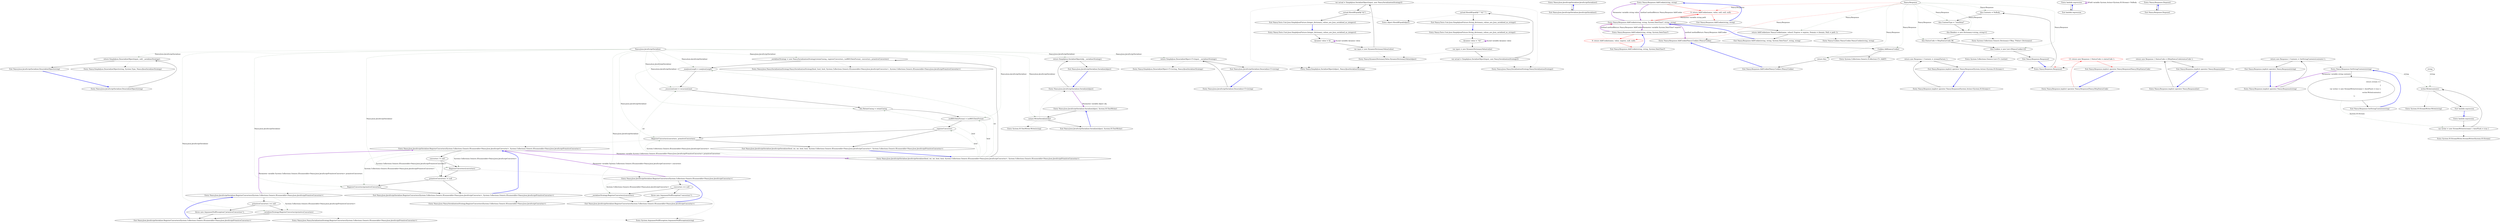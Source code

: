 digraph  {
n47 [label="Nancy.Json.JavaScriptSerializer", span=""];
n0 [cluster="Nancy.Json.JavaScriptSerializer.JavaScriptSerializer()", label="Entry Nancy.Json.JavaScriptSerializer.JavaScriptSerializer()", span="55-55"];
n1 [cluster="Nancy.Json.JavaScriptSerializer.JavaScriptSerializer()", label="Exit Nancy.Json.JavaScriptSerializer.JavaScriptSerializer()", span="55-55"];
n2 [cluster="Nancy.Json.JavaScriptSerializer.JavaScriptSerializer(bool, int, int, bool, bool, System.Collections.Generic.IEnumerable<Nancy.Json.JavaScriptConverter>, System.Collections.Generic.IEnumerable<Nancy.Json.JavaScriptPrimitiveConverter>)", label="Entry Nancy.Json.JavaScriptSerializer.JavaScriptSerializer(bool, int, int, bool, bool, System.Collections.Generic.IEnumerable<Nancy.Json.JavaScriptConverter>, System.Collections.Generic.IEnumerable<Nancy.Json.JavaScriptPrimitiveConverter>)", span="61-61"];
n3 [cluster="Nancy.Json.JavaScriptSerializer.JavaScriptSerializer(bool, int, int, bool, bool, System.Collections.Generic.IEnumerable<Nancy.Json.JavaScriptConverter>, System.Collections.Generic.IEnumerable<Nancy.Json.JavaScriptPrimitiveConverter>)", label="_serializerStrategy = new NancySerializationStrategy(retainCasing, registerConverters, iso8601DateFormat, converters, primitiveConverters)", span="63-63"];
n4 [cluster="Nancy.Json.JavaScriptSerializer.JavaScriptSerializer(bool, int, int, bool, bool, System.Collections.Generic.IEnumerable<Nancy.Json.JavaScriptConverter>, System.Collections.Generic.IEnumerable<Nancy.Json.JavaScriptPrimitiveConverter>)", label="_maxJsonLength = maxJsonLength", span="64-64"];
n5 [cluster="Nancy.Json.JavaScriptSerializer.JavaScriptSerializer(bool, int, int, bool, bool, System.Collections.Generic.IEnumerable<Nancy.Json.JavaScriptConverter>, System.Collections.Generic.IEnumerable<Nancy.Json.JavaScriptPrimitiveConverter>)", label="_recursionLimit = recursionLimit", span="65-65"];
n6 [cluster="Nancy.Json.JavaScriptSerializer.JavaScriptSerializer(bool, int, int, bool, bool, System.Collections.Generic.IEnumerable<Nancy.Json.JavaScriptConverter>, System.Collections.Generic.IEnumerable<Nancy.Json.JavaScriptPrimitiveConverter>)", label="this.RetainCasing = retainCasing", span="67-67"];
n7 [cluster="Nancy.Json.JavaScriptSerializer.JavaScriptSerializer(bool, int, int, bool, bool, System.Collections.Generic.IEnumerable<Nancy.Json.JavaScriptConverter>, System.Collections.Generic.IEnumerable<Nancy.Json.JavaScriptPrimitiveConverter>)", label="_iso8601DateFormat = iso8601DateFormat", span="69-69"];
n8 [cluster="Nancy.Json.JavaScriptSerializer.JavaScriptSerializer(bool, int, int, bool, bool, System.Collections.Generic.IEnumerable<Nancy.Json.JavaScriptConverter>, System.Collections.Generic.IEnumerable<Nancy.Json.JavaScriptPrimitiveConverter>)", label=registerConverters, span="71-71"];
n9 [cluster="Nancy.Json.JavaScriptSerializer.JavaScriptSerializer(bool, int, int, bool, bool, System.Collections.Generic.IEnumerable<Nancy.Json.JavaScriptConverter>, System.Collections.Generic.IEnumerable<Nancy.Json.JavaScriptPrimitiveConverter>)", label="RegisterConverters(converters, primitiveConverters)", span="72-72"];
n11 [cluster="Nancy.Json.NancySerializationStrategy.NancySerializationStrategy(bool, bool, bool, System.Collections.Generic.IEnumerable<Nancy.Json.JavaScriptConverter>, System.Collections.Generic.IEnumerable<Nancy.Json.JavaScriptPrimitiveConverter>)", label="Entry Nancy.Json.NancySerializationStrategy.NancySerializationStrategy(bool, bool, bool, System.Collections.Generic.IEnumerable<Nancy.Json.JavaScriptConverter>, System.Collections.Generic.IEnumerable<Nancy.Json.JavaScriptPrimitiveConverter>)", span="23-23"];
n10 [cluster="Nancy.Json.JavaScriptSerializer.JavaScriptSerializer(bool, int, int, bool, bool, System.Collections.Generic.IEnumerable<Nancy.Json.JavaScriptConverter>, System.Collections.Generic.IEnumerable<Nancy.Json.JavaScriptPrimitiveConverter>)", label="Exit Nancy.Json.JavaScriptSerializer.JavaScriptSerializer(bool, int, int, bool, bool, System.Collections.Generic.IEnumerable<Nancy.Json.JavaScriptConverter>, System.Collections.Generic.IEnumerable<Nancy.Json.JavaScriptPrimitiveConverter>)", span="61-61"];
n12 [cluster="Nancy.Json.JavaScriptSerializer.RegisterConverters(System.Collections.Generic.IEnumerable<Nancy.Json.JavaScriptConverter>, System.Collections.Generic.IEnumerable<Nancy.Json.JavaScriptPrimitiveConverter>)", label="Entry Nancy.Json.JavaScriptSerializer.RegisterConverters(System.Collections.Generic.IEnumerable<Nancy.Json.JavaScriptConverter>, System.Collections.Generic.IEnumerable<Nancy.Json.JavaScriptPrimitiveConverter>)", span="139-139"];
n13 [cluster="Nancy.Json.JavaScriptSerializer.Deserialize<T>(string)", label="Entry Nancy.Json.JavaScriptSerializer.Deserialize<T>(string)", span="113-113"];
n14 [cluster="Nancy.Json.JavaScriptSerializer.Deserialize<T>(string)", label="return SimpleJson.DeserializeObject<T>(input, _serializerStrategy);", span="115-115"];
n15 [cluster="Nancy.Json.JavaScriptSerializer.Deserialize<T>(string)", label="Exit Nancy.Json.JavaScriptSerializer.Deserialize<T>(string)", span="113-113"];
n16 [cluster="Nancy.SimpleJson.DeserializeObject<T>(string, Nancy.IJsonSerializerStrategy)", label="Entry Nancy.SimpleJson.DeserializeObject<T>(string, Nancy.IJsonSerializerStrategy)", span="586-586"];
n17 [cluster="Nancy.Json.JavaScriptSerializer.DeserializeObject(string)", label="Entry Nancy.Json.JavaScriptSerializer.DeserializeObject(string)", span="118-118"];
n18 [cluster="Nancy.Json.JavaScriptSerializer.DeserializeObject(string)", label="return SimpleJson.DeserializeObject(input, null, _serializerStrategy);", span="120-120"];
n19 [cluster="Nancy.Json.JavaScriptSerializer.DeserializeObject(string)", label="Exit Nancy.Json.JavaScriptSerializer.DeserializeObject(string)", span="118-118"];
n20 [cluster="Nancy.SimpleJson.DeserializeObject(string, System.Type, Nancy.IJsonSerializerStrategy)", label="Entry Nancy.SimpleJson.DeserializeObject(string, System.Type, Nancy.IJsonSerializerStrategy)", span="573-573"];
n21 [cluster="Nancy.Json.JavaScriptSerializer.RegisterConverters(System.Collections.Generic.IEnumerable<Nancy.Json.JavaScriptConverter>)", label="Entry Nancy.Json.JavaScriptSerializer.RegisterConverters(System.Collections.Generic.IEnumerable<Nancy.Json.JavaScriptConverter>)", span="123-123"];
n22 [cluster="Nancy.Json.JavaScriptSerializer.RegisterConverters(System.Collections.Generic.IEnumerable<Nancy.Json.JavaScriptConverter>)", label="converters == null", span="125-125"];
n24 [cluster="Nancy.Json.JavaScriptSerializer.RegisterConverters(System.Collections.Generic.IEnumerable<Nancy.Json.JavaScriptConverter>)", label="_serializerStrategy.RegisterConverters(converters)", span="128-128"];
n23 [cluster="Nancy.Json.JavaScriptSerializer.RegisterConverters(System.Collections.Generic.IEnumerable<Nancy.Json.JavaScriptConverter>)", label="throw new ArgumentNullException(''converters'');", span="126-126"];
n25 [cluster="Nancy.Json.JavaScriptSerializer.RegisterConverters(System.Collections.Generic.IEnumerable<Nancy.Json.JavaScriptConverter>)", label="Exit Nancy.Json.JavaScriptSerializer.RegisterConverters(System.Collections.Generic.IEnumerable<Nancy.Json.JavaScriptConverter>)", span="123-123"];
n27 [cluster="Nancy.Json.NancySerializationStrategy.RegisterConverters(System.Collections.Generic.IEnumerable<Nancy.Json.JavaScriptConverter>)", label="Entry Nancy.Json.NancySerializationStrategy.RegisterConverters(System.Collections.Generic.IEnumerable<Nancy.Json.JavaScriptConverter>)", span="50-50"];
n26 [cluster="System.ArgumentNullException.ArgumentNullException(string)", label="Entry System.ArgumentNullException.ArgumentNullException(string)", span="0-0"];
n28 [cluster="Nancy.Json.JavaScriptSerializer.RegisterConverters(System.Collections.Generic.IEnumerable<Nancy.Json.JavaScriptPrimitiveConverter>)", label="Entry Nancy.Json.JavaScriptSerializer.RegisterConverters(System.Collections.Generic.IEnumerable<Nancy.Json.JavaScriptPrimitiveConverter>)", span="131-131"];
n29 [cluster="Nancy.Json.JavaScriptSerializer.RegisterConverters(System.Collections.Generic.IEnumerable<Nancy.Json.JavaScriptPrimitiveConverter>)", label="primitiveConverters == null", span="133-133"];
n31 [cluster="Nancy.Json.JavaScriptSerializer.RegisterConverters(System.Collections.Generic.IEnumerable<Nancy.Json.JavaScriptPrimitiveConverter>)", label="_serializerStrategy.RegisterConverters(primitiveConverters)", span="136-136"];
n30 [cluster="Nancy.Json.JavaScriptSerializer.RegisterConverters(System.Collections.Generic.IEnumerable<Nancy.Json.JavaScriptPrimitiveConverter>)", label="throw new ArgumentNullException(''primitiveConverters'');", span="134-134"];
n32 [cluster="Nancy.Json.JavaScriptSerializer.RegisterConverters(System.Collections.Generic.IEnumerable<Nancy.Json.JavaScriptPrimitiveConverter>)", label="Exit Nancy.Json.JavaScriptSerializer.RegisterConverters(System.Collections.Generic.IEnumerable<Nancy.Json.JavaScriptPrimitiveConverter>)", span="131-131"];
n33 [cluster="Nancy.Json.NancySerializationStrategy.RegisterConverters(System.Collections.Generic.IEnumerable<Nancy.Json.JavaScriptPrimitiveConverter>)", label="Entry Nancy.Json.NancySerializationStrategy.RegisterConverters(System.Collections.Generic.IEnumerable<Nancy.Json.JavaScriptPrimitiveConverter>)", span="55-55"];
n34 [cluster="Nancy.Json.JavaScriptSerializer.RegisterConverters(System.Collections.Generic.IEnumerable<Nancy.Json.JavaScriptConverter>, System.Collections.Generic.IEnumerable<Nancy.Json.JavaScriptPrimitiveConverter>)", label="converters != null", span="141-141"];
n35 [cluster="Nancy.Json.JavaScriptSerializer.RegisterConverters(System.Collections.Generic.IEnumerable<Nancy.Json.JavaScriptConverter>, System.Collections.Generic.IEnumerable<Nancy.Json.JavaScriptPrimitiveConverter>)", label="RegisterConverters(converters)", span="142-142"];
n36 [cluster="Nancy.Json.JavaScriptSerializer.RegisterConverters(System.Collections.Generic.IEnumerable<Nancy.Json.JavaScriptConverter>, System.Collections.Generic.IEnumerable<Nancy.Json.JavaScriptPrimitiveConverter>)", label="primitiveConverters != null", span="144-144"];
n37 [cluster="Nancy.Json.JavaScriptSerializer.RegisterConverters(System.Collections.Generic.IEnumerable<Nancy.Json.JavaScriptConverter>, System.Collections.Generic.IEnumerable<Nancy.Json.JavaScriptPrimitiveConverter>)", label="RegisterConverters(primitiveConverters)", span="145-145"];
n38 [cluster="Nancy.Json.JavaScriptSerializer.RegisterConverters(System.Collections.Generic.IEnumerable<Nancy.Json.JavaScriptConverter>, System.Collections.Generic.IEnumerable<Nancy.Json.JavaScriptPrimitiveConverter>)", label="Exit Nancy.Json.JavaScriptSerializer.RegisterConverters(System.Collections.Generic.IEnumerable<Nancy.Json.JavaScriptConverter>, System.Collections.Generic.IEnumerable<Nancy.Json.JavaScriptPrimitiveConverter>)", span="139-139"];
n39 [cluster="Nancy.Json.JavaScriptSerializer.Serialize(object)", label="Entry Nancy.Json.JavaScriptSerializer.Serialize(object)", span="148-148"];
n40 [cluster="Nancy.Json.JavaScriptSerializer.Serialize(object)", label="return SimpleJson.SerializeObject(obj, _serializerStrategy);", span="150-150"];
n41 [cluster="Nancy.Json.JavaScriptSerializer.Serialize(object)", label="Exit Nancy.Json.JavaScriptSerializer.Serialize(object)", span="148-148"];
n42 [cluster="Nancy.SimpleJson.SerializeObject(object, Nancy.IJsonSerializerStrategy)", label="Entry Nancy.SimpleJson.SerializeObject(object, Nancy.IJsonSerializerStrategy)", span="602-602"];
n43 [cluster="Nancy.Json.JavaScriptSerializer.Serialize(object, System.IO.TextWriter)", label="Entry Nancy.Json.JavaScriptSerializer.Serialize(object, System.IO.TextWriter)", span="153-153"];
n44 [cluster="Nancy.Json.JavaScriptSerializer.Serialize(object, System.IO.TextWriter)", label="output.Write(Serialize(obj))", span="155-155"];
n45 [cluster="Nancy.Json.JavaScriptSerializer.Serialize(object, System.IO.TextWriter)", label="Exit Nancy.Json.JavaScriptSerializer.Serialize(object, System.IO.TextWriter)", span="153-153"];
n46 [cluster="System.IO.TextWriter.Write(string)", label="Entry System.IO.TextWriter.Write(string)", span="0-0"];
m1_11 [cluster="Nancy.Response.AddCookie(string, string)", file="SimpleJson.cs", label="Entry Nancy.Response.AddCookie(string, string)", span="63-63"];
m1_12 [cluster="Nancy.Response.AddCookie(string, string)", color=red, community=0, file="SimpleJson.cs", label="9: return AddCookie(name, value, null, null, null);", span="65-65"];
m1_13 [cluster="Nancy.Response.AddCookie(string, string)", file="SimpleJson.cs", label="Exit Nancy.Response.AddCookie(string, string)", span="63-63"];
m1_45 [cluster="System.IO.StreamWriter.StreamWriter(System.IO.Stream)", file="SimpleJson.cs", label="Entry System.IO.StreamWriter.StreamWriter(System.IO.Stream)", span="0-0"];
m1_36 [cluster="Nancy.Response.implicit operator Nancy.Response(System.Action<System.IO.Stream>)", file="SimpleJson.cs", label="Entry Nancy.Response.implicit operator Nancy.Response(System.Action<System.IO.Stream>)", span="99-99"];
m1_37 [cluster="Nancy.Response.implicit operator Nancy.Response(System.Action<System.IO.Stream>)", file="SimpleJson.cs", label="return new Response { Contents = streamFactory };", span="101-101"];
m1_38 [cluster="Nancy.Response.implicit operator Nancy.Response(System.Action<System.IO.Stream>)", file="SimpleJson.cs", label="Exit Nancy.Response.implicit operator Nancy.Response(System.Action<System.IO.Stream>)", span="99-99"];
m1_9 [cluster="System.Collections.Generic.Dictionary<TKey, TValue>.Dictionary()", file="SimpleJson.cs", label="Entry System.Collections.Generic.Dictionary<TKey, TValue>.Dictionary()", span="0-0"];
m1_25 [cluster="System.Collections.Generic.ICollection<T>.Add(T)", file="SimpleJson.cs", label="Entry System.Collections.Generic.ICollection<T>.Add(T)", span="0-0"];
m1_10 [cluster="System.Collections.Generic.List<T>.List(int)", file="SimpleJson.cs", label="Entry System.Collections.Generic.List<T>.List(int)", span="0-0"];
m1_20 [cluster="Nancy.Cookies.NancyCookie.NancyCookie(string, string)", file="SimpleJson.cs", label="Entry Nancy.Cookies.NancyCookie.NancyCookie(string, string)", span="10-10"];
m1_21 [cluster="Nancy.Response.AddCookie(Nancy.Cookies.INancyCookie)", file="SimpleJson.cs", label="Entry Nancy.Response.AddCookie(Nancy.Cookies.INancyCookie)", span="78-78"];
m1_22 [cluster="Nancy.Response.AddCookie(Nancy.Cookies.INancyCookie)", file="SimpleJson.cs", label="Cookies.Add(nancyCookie)", span="80-80"];
m1_23 [cluster="Nancy.Response.AddCookie(Nancy.Cookies.INancyCookie)", file="SimpleJson.cs", label="return this;", span="81-81"];
m1_24 [cluster="Nancy.Response.AddCookie(Nancy.Cookies.INancyCookie)", file="SimpleJson.cs", label="Exit Nancy.Response.AddCookie(Nancy.Cookies.INancyCookie)", span="78-78"];
m1_26 [cluster="Nancy.Response.implicit operator Nancy.Response(Nancy.HttpStatusCode)", file="SimpleJson.cs", label="Entry Nancy.Response.implicit operator Nancy.Response(Nancy.HttpStatusCode)", span="84-84"];
m1_27 [cluster="Nancy.Response.implicit operator Nancy.Response(Nancy.HttpStatusCode)", color=red, community=0, file="SimpleJson.cs", label="13: return new Response { StatusCode = statusCode };", span="86-86"];
m1_28 [cluster="Nancy.Response.implicit operator Nancy.Response(Nancy.HttpStatusCode)", file="SimpleJson.cs", label="Exit Nancy.Response.implicit operator Nancy.Response(Nancy.HttpStatusCode)", span="84-84"];
m1_46 [cluster="System.IO.StreamWriter.Write(string)", file="SimpleJson.cs", label="Entry System.IO.StreamWriter.Write(string)", span="0-0"];
m1_15 [cluster="Nancy.Response.AddCookie(string, string, System.DateTime?)", file="SimpleJson.cs", label="Entry Nancy.Response.AddCookie(string, string, System.DateTime?)", span="68-68"];
m1_16 [cluster="Nancy.Response.AddCookie(string, string, System.DateTime?)", color=red, community=0, file="SimpleJson.cs", label="9: return AddCookie(name, value, expires, null, null);", span="70-70"];
m1_17 [cluster="Nancy.Response.AddCookie(string, string, System.DateTime?)", file="SimpleJson.cs", label="Exit Nancy.Response.AddCookie(string, string, System.DateTime?)", span="68-68"];
m1_14 [cluster="Nancy.Response.AddCookie(string, string, System.DateTime?, string, string)", file="SimpleJson.cs", label="Entry Nancy.Response.AddCookie(string, string, System.DateTime?, string, string)", span="73-73"];
m1_18 [cluster="Nancy.Response.AddCookie(string, string, System.DateTime?, string, string)", file="SimpleJson.cs", label="return AddCookie(new NancyCookie(name, value){ Expires = expires, Domain = domain, Path = path });", span="75-75"];
m1_19 [cluster="Nancy.Response.AddCookie(string, string, System.DateTime?, string, string)", file="SimpleJson.cs", label="Exit Nancy.Response.AddCookie(string, string, System.DateTime?, string, string)", span="73-73"];
m1_2 [cluster="Nancy.Response.Response()", file="SimpleJson.cs", label="Entry Nancy.Response.Response()", span="20-20"];
m1_3 [cluster="Nancy.Response.Response()", file="SimpleJson.cs", label="this.Contents = NoBody", span="22-22"];
m1_4 [cluster="Nancy.Response.Response()", file="SimpleJson.cs", label="this.ContentType = ''text/html''", span="23-23"];
m1_5 [cluster="Nancy.Response.Response()", file="SimpleJson.cs", label="this.Headers = new Dictionary<string, string>()", span="24-24"];
m1_6 [cluster="Nancy.Response.Response()", file="SimpleJson.cs", label="this.StatusCode = HttpStatusCode.OK", span="25-25"];
m1_7 [cluster="Nancy.Response.Response()", file="SimpleJson.cs", label="this.Cookies = new List<INancyCookie>(2)", span="26-26"];
m1_8 [cluster="Nancy.Response.Response()", file="SimpleJson.cs", label="Exit Nancy.Response.Response()", span="20-20"];
m1_41 [cluster="lambda expression", file="SimpleJson.cs", label="Entry lambda expression", span="106-110"];
m1_0 [cluster="lambda expression", file="SimpleJson.cs", label="Entry lambda expression", span="15-15"];
m1_1 [cluster="lambda expression", file="SimpleJson.cs", label="Exit lambda expression", span="15-15"];
m1_43 [cluster="lambda expression", file="SimpleJson.cs", label="writer.Write(contents)", span="109-109"];
m1_42 [cluster="lambda expression", file="SimpleJson.cs", label="var writer = new StreamWriter(stream) { AutoFlush = true }", span="108-108"];
m1_44 [cluster="lambda expression", file="SimpleJson.cs", label="Exit lambda expression", span="106-110"];
m1_29 [cluster="Nancy.Response.implicit operator Nancy.Response(int)", file="SimpleJson.cs", label="Entry Nancy.Response.implicit operator Nancy.Response(int)", span="89-89"];
m1_30 [cluster="Nancy.Response.implicit operator Nancy.Response(int)", file="SimpleJson.cs", label="return new Response { StatusCode = (HttpStatusCode)statusCode };", span="91-91"];
m1_31 [cluster="Nancy.Response.implicit operator Nancy.Response(int)", file="SimpleJson.cs", label="Exit Nancy.Response.implicit operator Nancy.Response(int)", span="89-89"];
m1_32 [cluster="Nancy.Response.implicit operator Nancy.Response(string)", file="SimpleJson.cs", label="Entry Nancy.Response.implicit operator Nancy.Response(string)", span="94-94"];
m1_33 [cluster="Nancy.Response.implicit operator Nancy.Response(string)", file="SimpleJson.cs", label="return new Response { Contents = GetStringContents(contents) };", span="96-96"];
m1_34 [cluster="Nancy.Response.implicit operator Nancy.Response(string)", file="SimpleJson.cs", label="Exit Nancy.Response.implicit operator Nancy.Response(string)", span="94-94"];
m1_47 [cluster="Nancy.Response.Dispose()", file="SimpleJson.cs", label="Entry Nancy.Response.Dispose()", span="117-117"];
m1_48 [cluster="Nancy.Response.Dispose()", file="SimpleJson.cs", label="Exit Nancy.Response.Dispose()", span="117-117"];
m1_35 [cluster="Nancy.Response.GetStringContents(string)", file="SimpleJson.cs", label="Entry Nancy.Response.GetStringContents(string)", span="104-104"];
m1_39 [cluster="Nancy.Response.GetStringContents(string)", file="SimpleJson.cs", label="return stream =>\r\n            {\r\n                var writer = new StreamWriter(stream) { AutoFlush = true };\r\n                writer.Write(contents);\r\n            };", span="106-110"];
m1_40 [cluster="Nancy.Response.GetStringContents(string)", file="SimpleJson.cs", label="Exit Nancy.Response.GetStringContents(string)", span="104-104"];
m1_49 [file="SimpleJson.cs", label="Nancy.Response", span=""];
m1_50 [file="SimpleJson.cs", label=string, span=""];
m2_6 [cluster="Nancy.DynamicDictionaryValue.DynamicDictionaryValue(object)", file="SimpleJsonFixture.cs", label="Entry Nancy.DynamicDictionaryValue.DynamicDictionaryValue(object)", span="19-19"];
m2_9 [cluster="object.ShouldEqual(object)", file="SimpleJsonFixture.cs", label="Entry object.ShouldEqual(object)", span="106-106"];
m2_10 [cluster="Nancy.Tests.Unit.Json.SimpleJsonFixture.Integer_dictionary_values_are_Json_serialized_as_integers()", file="SimpleJsonFixture.cs", label="Entry Nancy.Tests.Unit.Json.SimpleJsonFixture.Integer_dictionary_values_are_Json_serialized_as_integers()", span="20-20"];
m2_11 [cluster="Nancy.Tests.Unit.Json.SimpleJsonFixture.Integer_dictionary_values_are_Json_serialized_as_integers()", file="SimpleJsonFixture.cs", label="dynamic value = 42", span="22-22"];
m2_12 [cluster="Nancy.Tests.Unit.Json.SimpleJsonFixture.Integer_dictionary_values_are_Json_serialized_as_integers()", file="SimpleJsonFixture.cs", label="var input = new DynamicDictionaryValue(value)", span="23-23"];
m2_13 [cluster="Nancy.Tests.Unit.Json.SimpleJsonFixture.Integer_dictionary_values_are_Json_serialized_as_integers()", file="SimpleJsonFixture.cs", label="var actual = SimpleJson.SerializeObject(input, new NancySerializationStrategy())", span="25-25"];
m2_14 [cluster="Nancy.Tests.Unit.Json.SimpleJsonFixture.Integer_dictionary_values_are_Json_serialized_as_integers()", file="SimpleJsonFixture.cs", label="actual.ShouldEqual(@''42'')", span="27-27"];
m2_15 [cluster="Nancy.Tests.Unit.Json.SimpleJsonFixture.Integer_dictionary_values_are_Json_serialized_as_integers()", file="SimpleJsonFixture.cs", label="Exit Nancy.Tests.Unit.Json.SimpleJsonFixture.Integer_dictionary_values_are_Json_serialized_as_integers()", span="20-20"];
m2_0 [cluster="Nancy.Tests.Unit.Json.SimpleJsonFixture.String_dictionary_values_are_Json_serialized_as_strings()", file="SimpleJsonFixture.cs", label="Entry Nancy.Tests.Unit.Json.SimpleJsonFixture.String_dictionary_values_are_Json_serialized_as_strings()", span="9-9"];
m2_1 [cluster="Nancy.Tests.Unit.Json.SimpleJsonFixture.String_dictionary_values_are_Json_serialized_as_strings()", file="SimpleJsonFixture.cs", label="dynamic value = ''42''", span="11-11"];
m2_2 [cluster="Nancy.Tests.Unit.Json.SimpleJsonFixture.String_dictionary_values_are_Json_serialized_as_strings()", file="SimpleJsonFixture.cs", label="var input = new DynamicDictionaryValue(value)", span="12-12"];
m2_3 [cluster="Nancy.Tests.Unit.Json.SimpleJsonFixture.String_dictionary_values_are_Json_serialized_as_strings()", file="SimpleJsonFixture.cs", label="var actual = SimpleJson.SerializeObject(input, new NancySerializationStrategy())", span="14-14"];
m2_4 [cluster="Nancy.Tests.Unit.Json.SimpleJsonFixture.String_dictionary_values_are_Json_serialized_as_strings()", file="SimpleJsonFixture.cs", label="actual.ShouldEqual(@''''''42'''''')", span="16-16"];
m2_5 [cluster="Nancy.Tests.Unit.Json.SimpleJsonFixture.String_dictionary_values_are_Json_serialized_as_strings()", file="SimpleJsonFixture.cs", label="Exit Nancy.Tests.Unit.Json.SimpleJsonFixture.String_dictionary_values_are_Json_serialized_as_strings()", span="9-9"];
m2_7 [cluster="Nancy.Json.NancySerializationStrategy.NancySerializationStrategy()", file="SimpleJsonFixture.cs", label="Entry Nancy.Json.NancySerializationStrategy.NancySerializationStrategy()", span="21-21"];
n47 -> n3  [color=darkseagreen4, key=1, label="Nancy.Json.JavaScriptSerializer", style=dashed];
n47 -> n4  [color=darkseagreen4, key=1, label="Nancy.Json.JavaScriptSerializer", style=dashed];
n47 -> n5  [color=darkseagreen4, key=1, label="Nancy.Json.JavaScriptSerializer", style=dashed];
n47 -> n6  [color=darkseagreen4, key=1, label="Nancy.Json.JavaScriptSerializer", style=dashed];
n47 -> n7  [color=darkseagreen4, key=1, label="Nancy.Json.JavaScriptSerializer", style=dashed];
n47 -> n9  [color=darkseagreen4, key=1, label="Nancy.Json.JavaScriptSerializer", style=dashed];
n47 -> n14  [color=darkseagreen4, key=1, label="Nancy.Json.JavaScriptSerializer", style=dashed];
n47 -> n18  [color=darkseagreen4, key=1, label="Nancy.Json.JavaScriptSerializer", style=dashed];
n47 -> n24  [color=darkseagreen4, key=1, label="Nancy.Json.JavaScriptSerializer", style=dashed];
n47 -> n31  [color=darkseagreen4, key=1, label="Nancy.Json.JavaScriptSerializer", style=dashed];
n47 -> n35  [color=darkseagreen4, key=1, label="Nancy.Json.JavaScriptSerializer", style=dashed];
n47 -> n37  [color=darkseagreen4, key=1, label="Nancy.Json.JavaScriptSerializer", style=dashed];
n47 -> n40  [color=darkseagreen4, key=1, label="Nancy.Json.JavaScriptSerializer", style=dashed];
n47 -> n44  [color=darkseagreen4, key=1, label="Nancy.Json.JavaScriptSerializer", style=dashed];
n0 -> n1  [key=0, style=solid];
n1 -> n0  [color=blue, key=0, style=bold];
n2 -> n3  [key=0, style=solid];
n2 -> n4  [color=darkseagreen4, key=1, label=int, style=dashed];
n2 -> n5  [color=darkseagreen4, key=1, label=int, style=dashed];
n2 -> n6  [color=darkseagreen4, key=1, label=bool, style=dashed];
n2 -> n7  [color=darkseagreen4, key=1, label=bool, style=dashed];
n2 -> n8  [color=darkseagreen4, key=1, label=bool, style=dashed];
n2 -> n9  [color=darkseagreen4, key=1, label="System.Collections.Generic.IEnumerable<Nancy.Json.JavaScriptConverter>", style=dashed];
n3 -> n4  [key=0, style=solid];
n3 -> n11  [key=2, style=dotted];
n4 -> n5  [key=0, style=solid];
n5 -> n6  [key=0, style=solid];
n6 -> n7  [key=0, style=solid];
n7 -> n8  [key=0, style=solid];
n8 -> n9  [key=0, style=solid];
n8 -> n10  [key=0, style=solid];
n9 -> n10  [key=0, style=solid];
n9 -> n12  [key=2, style=dotted];
n10 -> n2  [color=blue, key=0, style=bold];
n12 -> n34  [key=0, style=solid];
n12 -> n35  [color=darkseagreen4, key=1, label="System.Collections.Generic.IEnumerable<Nancy.Json.JavaScriptConverter>", style=dashed];
n12 -> n36  [color=darkseagreen4, key=1, label="System.Collections.Generic.IEnumerable<Nancy.Json.JavaScriptPrimitiveConverter>", style=dashed];
n12 -> n37  [color=darkseagreen4, key=1, label="System.Collections.Generic.IEnumerable<Nancy.Json.JavaScriptPrimitiveConverter>", style=dashed];
n12 -> n2  [color=darkorchid, key=3, label="Parameter variable System.Collections.Generic.IEnumerable<Nancy.Json.JavaScriptPrimitiveConverter> primitiveConverters", style=bold];
n13 -> n14  [key=0, style=solid];
n14 -> n15  [key=0, style=solid];
n14 -> n16  [key=2, style=dotted];
n15 -> n13  [color=blue, key=0, style=bold];
n17 -> n18  [key=0, style=solid];
n18 -> n19  [key=0, style=solid];
n18 -> n20  [key=2, style=dotted];
n19 -> n17  [color=blue, key=0, style=bold];
n21 -> n22  [key=0, style=solid];
n21 -> n24  [color=darkseagreen4, key=1, label="System.Collections.Generic.IEnumerable<Nancy.Json.JavaScriptConverter>", style=dashed];
n21 -> n12  [color=darkorchid, key=3, label="Parameter variable System.Collections.Generic.IEnumerable<Nancy.Json.JavaScriptConverter> converters", style=bold];
n22 -> n23  [key=0, style=solid];
n22 -> n24  [key=0, style=solid];
n24 -> n25  [key=0, style=solid];
n24 -> n27  [key=2, style=dotted];
n23 -> n25  [key=0, style=solid];
n23 -> n26  [key=2, style=dotted];
n25 -> n21  [color=blue, key=0, style=bold];
n28 -> n29  [key=0, style=solid];
n28 -> n31  [color=darkseagreen4, key=1, label="System.Collections.Generic.IEnumerable<Nancy.Json.JavaScriptPrimitiveConverter>", style=dashed];
n28 -> n12  [color=darkorchid, key=3, label="Parameter variable System.Collections.Generic.IEnumerable<Nancy.Json.JavaScriptPrimitiveConverter> primitiveConverters", style=bold];
n29 -> n30  [key=0, style=solid];
n29 -> n31  [key=0, style=solid];
n31 -> n32  [key=0, style=solid];
n31 -> n33  [key=2, style=dotted];
n30 -> n32  [key=0, style=solid];
n30 -> n26  [key=2, style=dotted];
n32 -> n28  [color=blue, key=0, style=bold];
n34 -> n35  [key=0, style=solid];
n34 -> n36  [key=0, style=solid];
n35 -> n36  [key=0, style=solid];
n35 -> n21  [key=2, style=dotted];
n36 -> n37  [key=0, style=solid];
n36 -> n38  [key=0, style=solid];
n37 -> n38  [key=0, style=solid];
n37 -> n28  [key=2, style=dotted];
n38 -> n12  [color=blue, key=0, style=bold];
n39 -> n40  [key=0, style=solid];
n39 -> n43  [color=darkorchid, key=3, label="Parameter variable object obj", style=bold];
n40 -> n41  [key=0, style=solid];
n40 -> n42  [key=2, style=dotted];
n41 -> n39  [color=blue, key=0, style=bold];
n43 -> n44  [key=0, style=solid];
n44 -> n45  [key=0, style=solid];
n44 -> n39  [key=2, style=dotted];
n44 -> n46  [key=2, style=dotted];
n45 -> n43  [color=blue, key=0, style=bold];
m1_11 -> m1_12  [color=red, key=0, style=solid];
m1_11 -> m1_14  [color=darkorchid, key=3, label="method methodReturn Nancy.Response AddCookie", style=bold];
m1_12 -> m1_13  [color=red, key=0, style=solid];
m1_12 -> m1_14  [color=red, key=2, style=dotted];
m1_13 -> m1_11  [color=blue, key=0, style=bold];
m1_36 -> m1_37  [key=0, style=solid];
m1_37 -> m1_38  [key=0, style=solid];
m1_37 -> m1_2  [key=2, style=dotted];
m1_38 -> m1_36  [color=blue, key=0, style=bold];
m1_21 -> m1_22  [key=0, style=solid];
m1_22 -> m1_23  [key=0, style=solid];
m1_22 -> m1_25  [key=2, style=dotted];
m1_23 -> m1_24  [key=0, style=solid];
m1_24 -> m1_21  [color=blue, key=0, style=bold];
m1_26 -> m1_27  [color=red, key=0, style=solid];
m1_27 -> m1_28  [color=red, key=0, style=solid];
m1_27 -> m1_2  [color=red, key=2, style=dotted];
m1_28 -> m1_26  [color=blue, key=0, style=bold];
m1_15 -> m1_16  [color=red, key=0, style=solid];
m1_15 -> m1_14  [color=darkorchid, key=3, label="method methodReturn Nancy.Response AddCookie", style=bold];
m1_16 -> m1_17  [color=red, key=0, style=solid];
m1_16 -> m1_14  [color=red, key=2, style=dotted];
m1_17 -> m1_15  [color=blue, key=0, style=bold];
m1_14 -> m1_18  [key=0, style=solid];
m1_14 -> m1_11  [color=darkorchid, key=3, label="Parameter variable string value", style=bold];
m1_14 -> m1_15  [color=darkorchid, key=3, label="Parameter variable System.DateTime? expires", style=bold];
m1_14 -> m1_12  [color=red, key=3, label="Parameter variable string path", style=bold];
m1_14 -> m1_21  [color=darkorchid, key=3, label="method methodReturn Nancy.Response AddCookie", style=bold];
m1_18 -> m1_19  [key=0, style=solid];
m1_18 -> m1_20  [key=2, style=dotted];
m1_18 -> m1_21  [key=2, style=dotted];
m1_19 -> m1_14  [color=blue, key=0, style=bold];
m1_2 -> m1_3  [key=0, style=solid];
m1_3 -> m1_4  [key=0, style=solid];
m1_4 -> m1_5  [key=0, style=solid];
m1_5 -> m1_6  [key=0, style=solid];
m1_5 -> m1_9  [key=2, style=dotted];
m1_6 -> m1_7  [key=0, style=solid];
m1_7 -> m1_8  [key=0, style=solid];
m1_7 -> m1_10  [key=2, style=dotted];
m1_8 -> m1_2  [color=blue, key=0, style=bold];
m1_41 -> m1_42  [key=0, style=solid];
m1_0 -> m1_1  [key=0, style=solid];
m1_0 -> m1_0  [color=darkorchid, key=3, label="Field variable System.Action<System.IO.Stream> NoBody", style=bold];
m1_1 -> m1_0  [color=blue, key=0, style=bold];
m1_43 -> m1_44  [key=0, style=solid];
m1_43 -> m1_46  [key=2, style=dotted];
m1_42 -> m1_43  [key=0, style=solid];
m1_42 -> m1_45  [key=2, style=dotted];
m1_44 -> m1_41  [color=blue, key=0, style=bold];
m1_29 -> m1_30  [key=0, style=solid];
m1_30 -> m1_31  [key=0, style=solid];
m1_30 -> m1_2  [key=2, style=dotted];
m1_31 -> m1_29  [color=blue, key=0, style=bold];
m1_32 -> m1_33  [key=0, style=solid];
m1_33 -> m1_34  [key=0, style=solid];
m1_33 -> m1_2  [key=2, style=dotted];
m1_33 -> m1_35  [key=2, style=dotted];
m1_34 -> m1_32  [color=blue, key=0, style=bold];
m1_47 -> m1_48  [key=0, style=solid];
m1_48 -> m1_47  [color=blue, key=0, style=bold];
m1_35 -> m1_39  [key=0, style=solid];
m1_35 -> m1_43  [color=darkseagreen4, key=1, label=string, style=dashed];
m1_35 -> m1_32  [color=darkorchid, key=3, label="Parameter variable string contents", style=bold];
m1_39 -> m1_40  [key=0, style=solid];
m1_39 -> m1_42  [color=darkseagreen4, key=1, label="System.IO.Stream", style=dashed];
m1_40 -> m1_35  [color=blue, key=0, style=bold];
m1_49 -> m1_3  [color=darkseagreen4, key=1, label="Nancy.Response", style=dashed];
m1_49 -> m1_4  [color=darkseagreen4, key=1, label="Nancy.Response", style=dashed];
m1_49 -> m1_5  [color=darkseagreen4, key=1, label="Nancy.Response", style=dashed];
m1_49 -> m1_6  [color=darkseagreen4, key=1, label="Nancy.Response", style=dashed];
m1_49 -> m1_7  [color=darkseagreen4, key=1, label="Nancy.Response", style=dashed];
m1_49 -> m1_12  [color=red, key=1, label="Nancy.Response", style=dashed];
m1_49 -> m1_16  [color=red, key=1, label="Nancy.Response", style=dashed];
m1_49 -> m1_18  [color=darkseagreen4, key=1, label="Nancy.Response", style=dashed];
m1_49 -> m1_22  [color=darkseagreen4, key=1, label="Nancy.Response", style=dashed];
m1_49 -> m1_23  [color=darkseagreen4, key=1, label="Nancy.Response", style=dashed];
m1_50 -> m1_43  [color=darkseagreen4, key=1, label=string, style=dashed];
m2_10 -> m2_11  [key=0, style=solid];
m2_11 -> m2_12  [key=0, style=solid];
m2_11 -> m2_11  [color=darkorchid, key=3, label="Local variable dynamic value", style=bold];
m2_12 -> m2_13  [key=0, style=solid];
m2_12 -> m2_6  [key=2, style=dotted];
m2_13 -> m2_14  [key=0, style=solid];
m2_13 -> m2_7  [key=2, style=dotted];
m2_13 -> n42  [key=2, style=dotted];
m2_14 -> m2_15  [key=0, style=solid];
m2_14 -> m2_9  [key=2, style=dotted];
m2_15 -> m2_10  [color=blue, key=0, style=bold];
m2_0 -> m2_1  [key=0, style=solid];
m2_1 -> m2_2  [key=0, style=solid];
m2_1 -> m2_1  [color=darkorchid, key=3, label="Local variable dynamic value", style=bold];
m2_2 -> m2_3  [key=0, style=solid];
m2_2 -> m2_6  [key=2, style=dotted];
m2_3 -> m2_4  [key=0, style=solid];
m2_3 -> m2_7  [key=2, style=dotted];
m2_3 -> n42  [key=2, style=dotted];
m2_4 -> m2_5  [key=0, style=solid];
m2_4 -> m2_9  [key=2, style=dotted];
m2_5 -> m2_0  [color=blue, key=0, style=bold];
}
